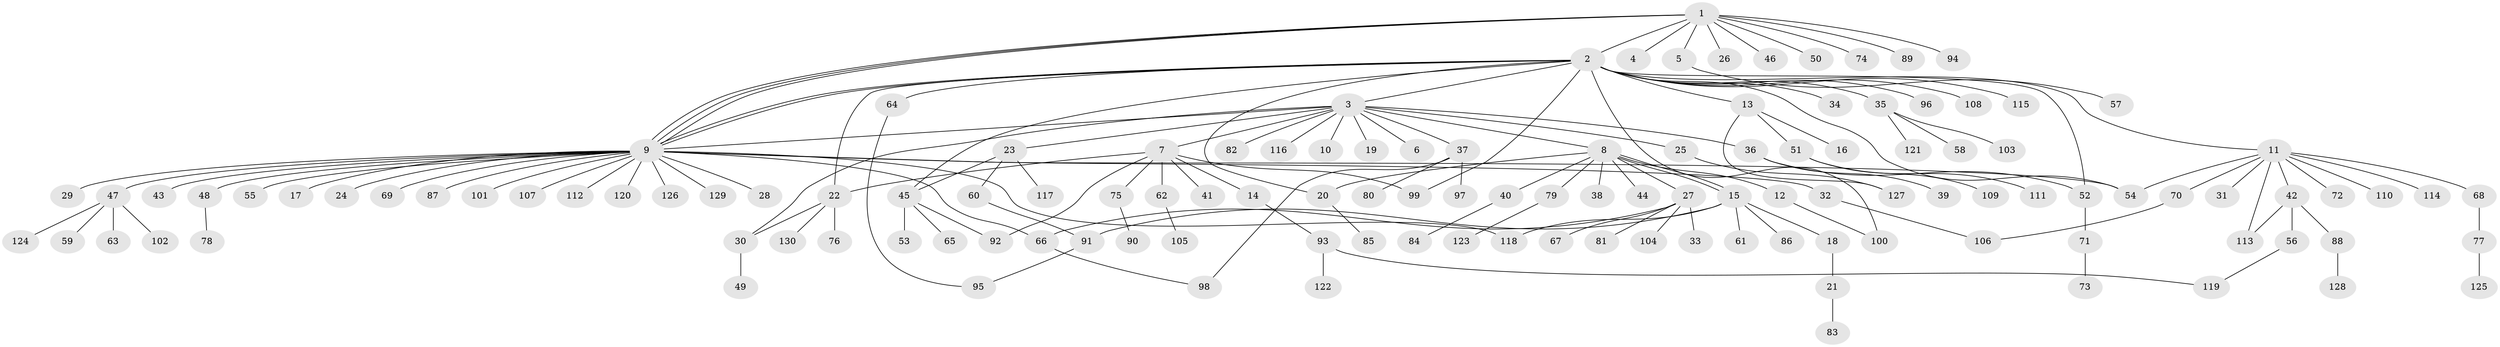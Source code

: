 // Generated by graph-tools (version 1.1) at 2025/35/03/09/25 02:35:16]
// undirected, 130 vertices, 154 edges
graph export_dot {
graph [start="1"]
  node [color=gray90,style=filled];
  1;
  2;
  3;
  4;
  5;
  6;
  7;
  8;
  9;
  10;
  11;
  12;
  13;
  14;
  15;
  16;
  17;
  18;
  19;
  20;
  21;
  22;
  23;
  24;
  25;
  26;
  27;
  28;
  29;
  30;
  31;
  32;
  33;
  34;
  35;
  36;
  37;
  38;
  39;
  40;
  41;
  42;
  43;
  44;
  45;
  46;
  47;
  48;
  49;
  50;
  51;
  52;
  53;
  54;
  55;
  56;
  57;
  58;
  59;
  60;
  61;
  62;
  63;
  64;
  65;
  66;
  67;
  68;
  69;
  70;
  71;
  72;
  73;
  74;
  75;
  76;
  77;
  78;
  79;
  80;
  81;
  82;
  83;
  84;
  85;
  86;
  87;
  88;
  89;
  90;
  91;
  92;
  93;
  94;
  95;
  96;
  97;
  98;
  99;
  100;
  101;
  102;
  103;
  104;
  105;
  106;
  107;
  108;
  109;
  110;
  111;
  112;
  113;
  114;
  115;
  116;
  117;
  118;
  119;
  120;
  121;
  122;
  123;
  124;
  125;
  126;
  127;
  128;
  129;
  130;
  1 -- 2;
  1 -- 4;
  1 -- 5;
  1 -- 9;
  1 -- 9;
  1 -- 9;
  1 -- 26;
  1 -- 46;
  1 -- 50;
  1 -- 74;
  1 -- 89;
  1 -- 94;
  2 -- 3;
  2 -- 9;
  2 -- 9;
  2 -- 11;
  2 -- 13;
  2 -- 20;
  2 -- 22;
  2 -- 34;
  2 -- 35;
  2 -- 45;
  2 -- 52;
  2 -- 54;
  2 -- 64;
  2 -- 96;
  2 -- 99;
  2 -- 100;
  2 -- 108;
  2 -- 115;
  3 -- 6;
  3 -- 7;
  3 -- 8;
  3 -- 9;
  3 -- 10;
  3 -- 19;
  3 -- 23;
  3 -- 25;
  3 -- 30;
  3 -- 36;
  3 -- 37;
  3 -- 82;
  3 -- 116;
  5 -- 57;
  7 -- 14;
  7 -- 22;
  7 -- 41;
  7 -- 62;
  7 -- 75;
  7 -- 92;
  7 -- 99;
  8 -- 12;
  8 -- 15;
  8 -- 15;
  8 -- 20;
  8 -- 27;
  8 -- 38;
  8 -- 40;
  8 -- 44;
  8 -- 79;
  9 -- 17;
  9 -- 24;
  9 -- 28;
  9 -- 29;
  9 -- 32;
  9 -- 43;
  9 -- 47;
  9 -- 48;
  9 -- 54;
  9 -- 55;
  9 -- 66;
  9 -- 69;
  9 -- 87;
  9 -- 101;
  9 -- 107;
  9 -- 112;
  9 -- 118;
  9 -- 120;
  9 -- 126;
  9 -- 129;
  11 -- 31;
  11 -- 42;
  11 -- 54;
  11 -- 68;
  11 -- 70;
  11 -- 72;
  11 -- 110;
  11 -- 113;
  11 -- 114;
  12 -- 100;
  13 -- 16;
  13 -- 51;
  13 -- 127;
  14 -- 93;
  15 -- 18;
  15 -- 61;
  15 -- 86;
  15 -- 91;
  15 -- 118;
  18 -- 21;
  20 -- 85;
  21 -- 83;
  22 -- 30;
  22 -- 76;
  22 -- 130;
  23 -- 45;
  23 -- 60;
  23 -- 117;
  25 -- 127;
  27 -- 33;
  27 -- 66;
  27 -- 67;
  27 -- 81;
  27 -- 104;
  30 -- 49;
  32 -- 106;
  35 -- 58;
  35 -- 103;
  35 -- 121;
  36 -- 39;
  36 -- 52;
  37 -- 80;
  37 -- 97;
  37 -- 98;
  40 -- 84;
  42 -- 56;
  42 -- 88;
  42 -- 113;
  45 -- 53;
  45 -- 65;
  45 -- 92;
  47 -- 59;
  47 -- 63;
  47 -- 102;
  47 -- 124;
  48 -- 78;
  51 -- 109;
  51 -- 111;
  52 -- 71;
  56 -- 119;
  60 -- 91;
  62 -- 105;
  64 -- 95;
  66 -- 98;
  68 -- 77;
  70 -- 106;
  71 -- 73;
  75 -- 90;
  77 -- 125;
  79 -- 123;
  88 -- 128;
  91 -- 95;
  93 -- 119;
  93 -- 122;
}
